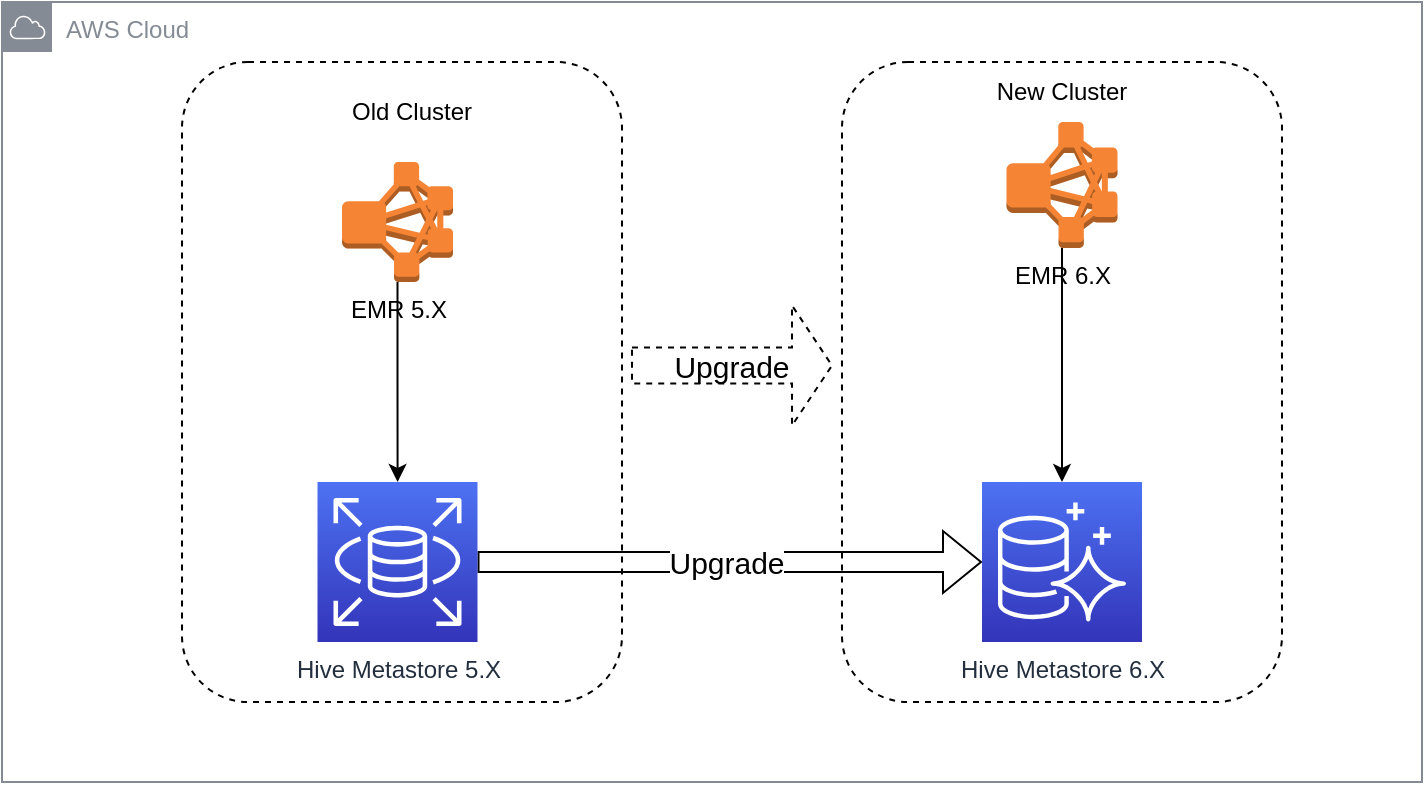 <mxfile version="17.4.5" type="github">
  <diagram id="Cd5y1kNHd57_tZJnAyKG" name="Page-1">
    <mxGraphModel dx="1042" dy="507" grid="1" gridSize="10" guides="1" tooltips="1" connect="1" arrows="1" fold="1" page="1" pageScale="1" pageWidth="827" pageHeight="1169" math="0" shadow="0">
      <root>
        <mxCell id="0" />
        <mxCell id="1" parent="0" />
        <mxCell id="FE19WrhtxEeYcqXIJ0xn-2" value="AWS Cloud" style="sketch=0;outlineConnect=0;gradientColor=none;html=1;whiteSpace=wrap;fontSize=12;fontStyle=0;shape=mxgraph.aws4.group;grIcon=mxgraph.aws4.group_aws_cloud;strokeColor=#858B94;fillColor=none;verticalAlign=top;align=left;spacingLeft=30;fontColor=#858B94;dashed=0;" parent="1" vertex="1">
          <mxGeometry x="60" y="90" width="710" height="390" as="geometry" />
        </mxCell>
        <mxCell id="DkJPr1J9yXdr6lBRk-ze-4" value="" style="rounded=1;whiteSpace=wrap;html=1;dashed=1;" parent="1" vertex="1">
          <mxGeometry x="480" y="120" width="220" height="320" as="geometry" />
        </mxCell>
        <mxCell id="DkJPr1J9yXdr6lBRk-ze-2" value="" style="rounded=1;whiteSpace=wrap;html=1;dashed=1;" parent="1" vertex="1">
          <mxGeometry x="150" y="120" width="220" height="320" as="geometry" />
        </mxCell>
        <mxCell id="cIw4jWMmGr2bx2FsddDH-3" style="edgeStyle=orthogonalEdgeStyle;rounded=0;orthogonalLoop=1;jettySize=auto;html=1;" parent="1" source="FE19WrhtxEeYcqXIJ0xn-3" target="cIw4jWMmGr2bx2FsddDH-2" edge="1">
          <mxGeometry relative="1" as="geometry" />
        </mxCell>
        <mxCell id="FE19WrhtxEeYcqXIJ0xn-3" value="EMR 5.X" style="outlineConnect=0;dashed=0;verticalLabelPosition=bottom;verticalAlign=top;align=center;html=1;shape=mxgraph.aws3.emr_cluster;fillColor=#F58534;gradientColor=none;" parent="1" vertex="1">
          <mxGeometry x="230" y="170" width="55.5" height="60" as="geometry" />
        </mxCell>
        <mxCell id="zK95P9p7USM_5l9Eyr0W-2" style="edgeStyle=orthogonalEdgeStyle;rounded=0;orthogonalLoop=1;jettySize=auto;html=1;exitX=1;exitY=0.5;exitDx=0;exitDy=0;exitPerimeter=0;shape=flexArrow;" edge="1" parent="1" source="cIw4jWMmGr2bx2FsddDH-2" target="zK95P9p7USM_5l9Eyr0W-1">
          <mxGeometry relative="1" as="geometry" />
        </mxCell>
        <mxCell id="zK95P9p7USM_5l9Eyr0W-3" value="Upgrade" style="edgeLabel;html=1;align=center;verticalAlign=middle;resizable=0;points=[];fontSize=15;" vertex="1" connectable="0" parent="zK95P9p7USM_5l9Eyr0W-2">
          <mxGeometry x="-0.015" relative="1" as="geometry">
            <mxPoint as="offset" />
          </mxGeometry>
        </mxCell>
        <mxCell id="cIw4jWMmGr2bx2FsddDH-2" value="Hive Metastore 5.X" style="sketch=0;points=[[0,0,0],[0.25,0,0],[0.5,0,0],[0.75,0,0],[1,0,0],[0,1,0],[0.25,1,0],[0.5,1,0],[0.75,1,0],[1,1,0],[0,0.25,0],[0,0.5,0],[0,0.75,0],[1,0.25,0],[1,0.5,0],[1,0.75,0]];outlineConnect=0;fontColor=#232F3E;gradientColor=#4D72F3;gradientDirection=north;fillColor=#3334B9;strokeColor=#ffffff;dashed=0;verticalLabelPosition=bottom;verticalAlign=top;align=center;html=1;fontSize=12;fontStyle=0;aspect=fixed;shape=mxgraph.aws4.resourceIcon;resIcon=mxgraph.aws4.rds;" parent="1" vertex="1">
          <mxGeometry x="217.75" y="330" width="80" height="80" as="geometry" />
        </mxCell>
        <mxCell id="DkJPr1J9yXdr6lBRk-ze-7" style="edgeStyle=orthogonalEdgeStyle;rounded=0;orthogonalLoop=1;jettySize=auto;html=1;exitX=0.5;exitY=1;exitDx=0;exitDy=0;exitPerimeter=0;entryX=0.5;entryY=0;entryDx=0;entryDy=0;entryPerimeter=0;" parent="1" source="cIw4jWMmGr2bx2FsddDH-4" target="zK95P9p7USM_5l9Eyr0W-1" edge="1">
          <mxGeometry relative="1" as="geometry">
            <mxPoint x="589" y="330" as="targetPoint" />
          </mxGeometry>
        </mxCell>
        <mxCell id="cIw4jWMmGr2bx2FsddDH-4" value="EMR 6.X" style="outlineConnect=0;dashed=0;verticalLabelPosition=bottom;verticalAlign=top;align=center;html=1;shape=mxgraph.aws3.emr_cluster;fillColor=#F58534;gradientColor=none;" parent="1" vertex="1">
          <mxGeometry x="562.25" y="150" width="55.5" height="63" as="geometry" />
        </mxCell>
        <mxCell id="DkJPr1J9yXdr6lBRk-ze-3" value="Old Cluster" style="text;html=1;strokeColor=none;fillColor=none;align=center;verticalAlign=middle;whiteSpace=wrap;rounded=0;" parent="1" vertex="1">
          <mxGeometry x="230" y="130" width="70" height="30" as="geometry" />
        </mxCell>
        <mxCell id="DkJPr1J9yXdr6lBRk-ze-5" value="New Cluster" style="text;html=1;strokeColor=none;fillColor=none;align=center;verticalAlign=middle;whiteSpace=wrap;rounded=0;" parent="1" vertex="1">
          <mxGeometry x="555" y="120" width="70" height="30" as="geometry" />
        </mxCell>
        <mxCell id="DkJPr1J9yXdr6lBRk-ze-6" value="&lt;font style=&quot;font-size: 15px&quot;&gt;Upgrade&lt;/font&gt;" style="shape=singleArrow;whiteSpace=wrap;html=1;dashed=1;" parent="1" vertex="1">
          <mxGeometry x="375" y="241.75" width="100" height="60" as="geometry" />
        </mxCell>
        <mxCell id="zK95P9p7USM_5l9Eyr0W-1" value="Hive Metastore 6.X" style="sketch=0;points=[[0,0,0],[0.25,0,0],[0.5,0,0],[0.75,0,0],[1,0,0],[0,1,0],[0.25,1,0],[0.5,1,0],[0.75,1,0],[1,1,0],[0,0.25,0],[0,0.5,0],[0,0.75,0],[1,0.25,0],[1,0.5,0],[1,0.75,0]];outlineConnect=0;fontColor=#232F3E;gradientColor=#4D72F3;gradientDirection=north;fillColor=#3334B9;strokeColor=#ffffff;dashed=0;verticalLabelPosition=bottom;verticalAlign=top;align=center;html=1;fontSize=12;fontStyle=0;aspect=fixed;shape=mxgraph.aws4.resourceIcon;resIcon=mxgraph.aws4.aurora;" vertex="1" parent="1">
          <mxGeometry x="550" y="330" width="80" height="80" as="geometry" />
        </mxCell>
      </root>
    </mxGraphModel>
  </diagram>
</mxfile>
